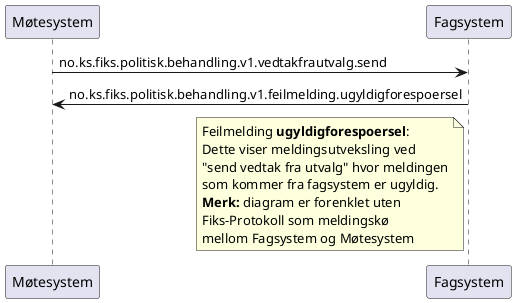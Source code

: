 @startuml
participant Møtesystem as "Møtesystem"
participant Fagsystem as "Fagsystem"

Møtesystem -> Fagsystem : no.ks.fiks.politisk.behandling.v1.vedtakfrautvalg.send
Møtesystem <- Fagsystem : no.ks.fiks.politisk.behandling.v1.feilmelding.ugyldigforespoersel

note left of Fagsystem
Feilmelding **ugyldigforespoersel**:
Dette viser meldingsutveksling ved
"send vedtak fra utvalg" hvor meldingen
som kommer fra fagsystem er ugyldig.
**Merk:** diagram er forenklet uten
Fiks-Protokoll som meldingskø
mellom Fagsystem og Møtesystem
end note

@enduml